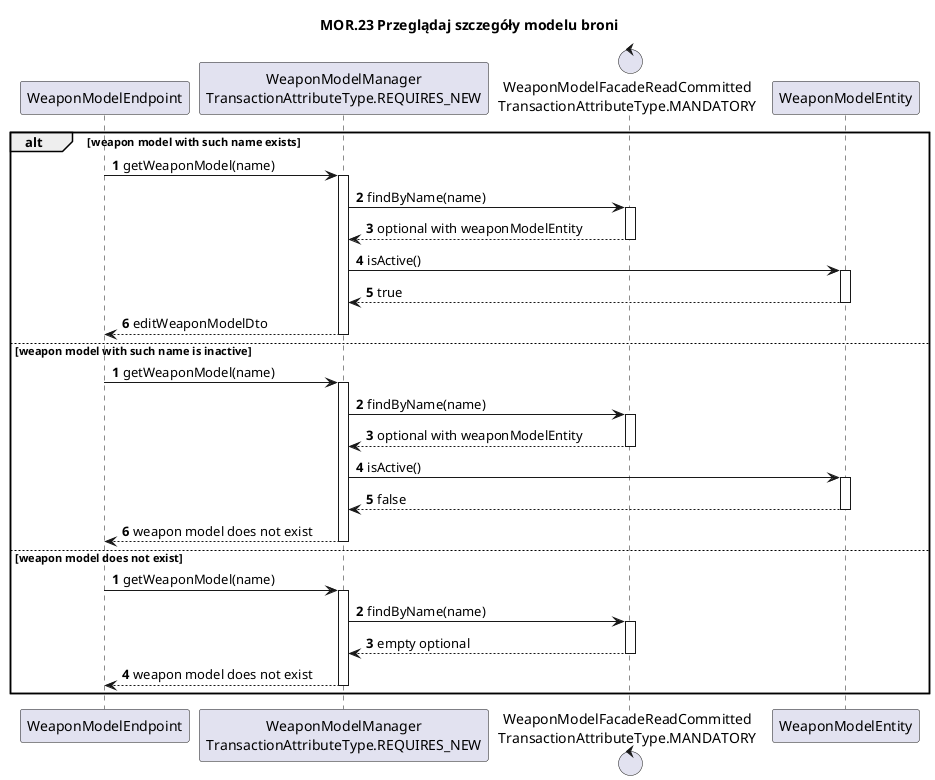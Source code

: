@startuml

title MOR.23 Przeglądaj szczegóły modelu broni
autoactivate on
participant WeaponModelEndpoint
participant "WeaponModelManager\nTransactionAttributeType.REQUIRES_NEW" as WeaponModelManager
control "WeaponModelFacadeReadCommitted\nTransactionAttributeType.MANDATORY" as WeaponModelFacade

alt weapon model with such name exists
autonumber
            WeaponModelEndpoint -> WeaponModelManager: getWeaponModel(name)
                    WeaponModelManager -> WeaponModelFacade: findByName(name)
                    return optional with weaponModelEntity
                    WeaponModelManager -> WeaponModelEntity: isActive()
                    return true
            return editWeaponModelDto

else weapon model with such name is inactive
autonumber
            WeaponModelEndpoint -> WeaponModelManager: getWeaponModel(name)
                    WeaponModelManager -> WeaponModelFacade: findByName(name)
                    return optional with weaponModelEntity
                    WeaponModelManager -> WeaponModelEntity: isActive()
                    return false
            return weapon model does not exist

else weapon model does not exist
autonumber
            WeaponModelEndpoint -> WeaponModelManager: getWeaponModel(name)
                    WeaponModelManager -> WeaponModelFacade: findByName(name)
                    return empty optional
            return weapon model does not exist

end
@enduml